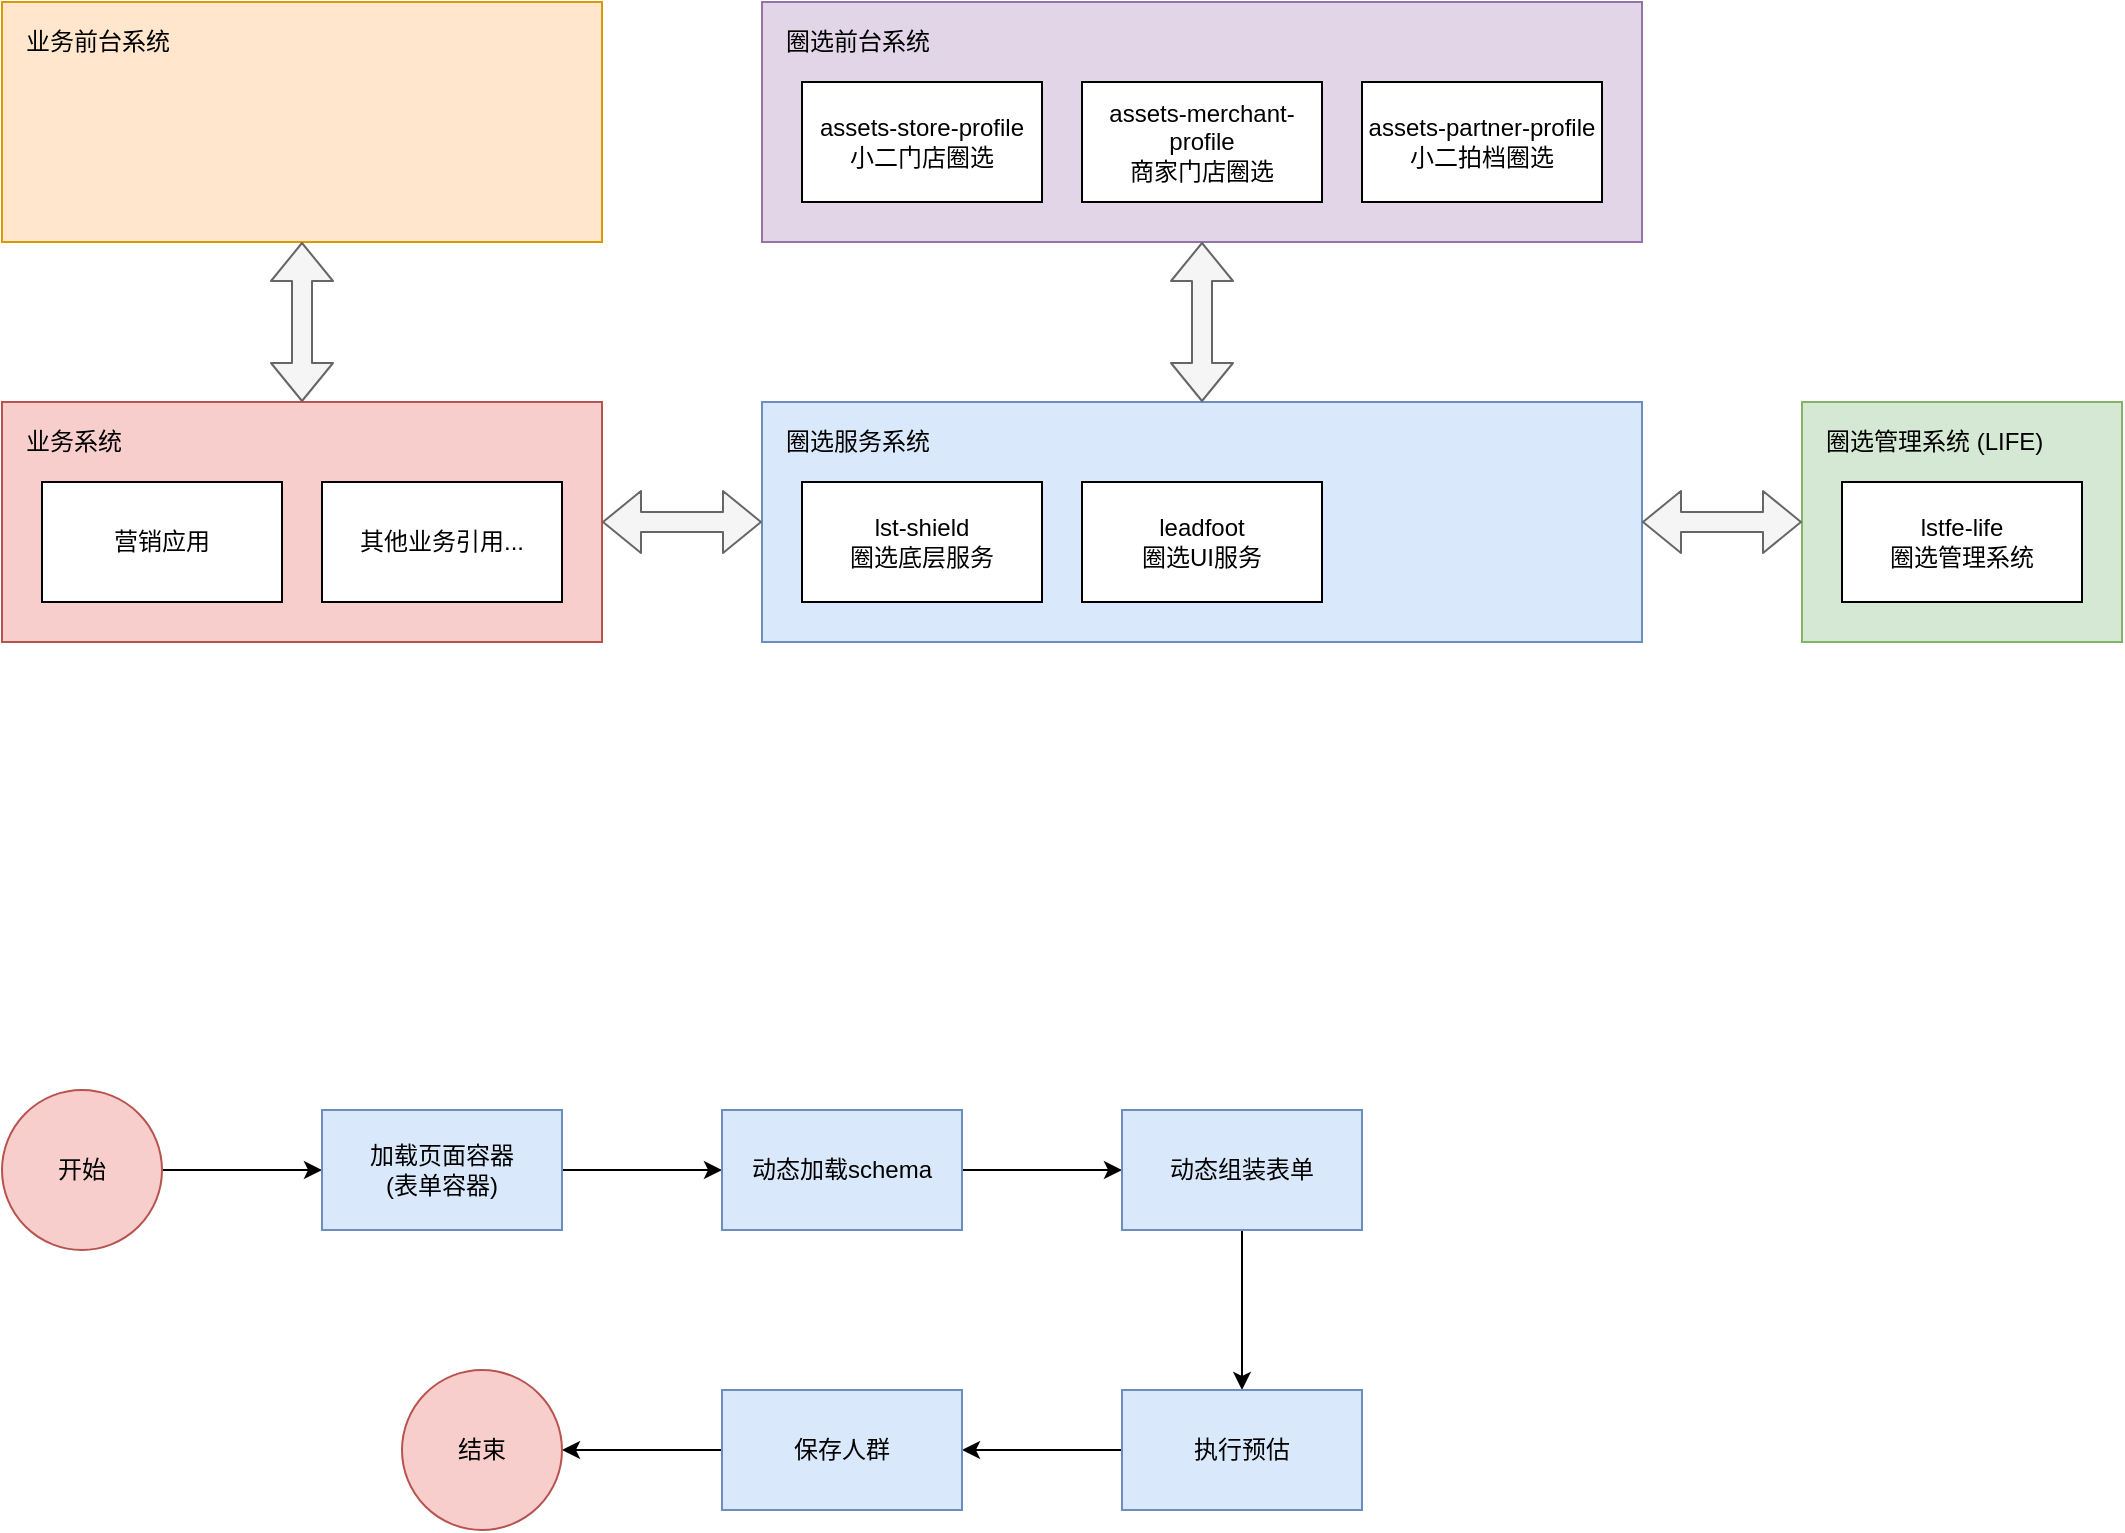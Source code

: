 <mxfile version="12.2.6" type="github" pages="1">
  <diagram id="8mvPLZoNpZ5Y-GIBwJK8" name="Page-1">
    <mxGraphModel dx="1412" dy="780" grid="1" gridSize="10" guides="1" tooltips="1" connect="1" arrows="1" fold="1" page="1" pageScale="1" pageWidth="827" pageHeight="1169" math="0" shadow="0">
      <root>
        <mxCell id="0"/>
        <mxCell id="1" parent="0"/>
        <mxCell id="H5b-eDL3CfRdgLxYvMOx-8" value="" style="rounded=0;whiteSpace=wrap;html=1;fillColor=#dae8fc;strokeColor=#6c8ebf;" vertex="1" parent="1">
          <mxGeometry x="400" y="240" width="440" height="120" as="geometry"/>
        </mxCell>
        <mxCell id="H5b-eDL3CfRdgLxYvMOx-6" value="" style="rounded=0;whiteSpace=wrap;html=1;fillColor=#e1d5e7;strokeColor=#9673a6;" vertex="1" parent="1">
          <mxGeometry x="400" y="40" width="440" height="120" as="geometry"/>
        </mxCell>
        <mxCell id="H5b-eDL3CfRdgLxYvMOx-1" value="assets-store-profile&lt;br&gt;小二门店圈选" style="rounded=0;whiteSpace=wrap;html=1;" vertex="1" parent="1">
          <mxGeometry x="420" y="80" width="120" height="60" as="geometry"/>
        </mxCell>
        <mxCell id="H5b-eDL3CfRdgLxYvMOx-2" value="assets-merchant-profile&lt;br&gt;商家门店圈选" style="rounded=0;whiteSpace=wrap;html=1;" vertex="1" parent="1">
          <mxGeometry x="560" y="80" width="120" height="60" as="geometry"/>
        </mxCell>
        <mxCell id="H5b-eDL3CfRdgLxYvMOx-4" value="assets-partner-profile&lt;br&gt;小二拍档圈选" style="rounded=0;whiteSpace=wrap;html=1;" vertex="1" parent="1">
          <mxGeometry x="700" y="80" width="120" height="60" as="geometry"/>
        </mxCell>
        <mxCell id="H5b-eDL3CfRdgLxYvMOx-7" value="圈选前台系统&amp;nbsp;" style="text;html=1;strokeColor=none;fillColor=none;align=left;verticalAlign=middle;whiteSpace=wrap;rounded=0;" vertex="1" parent="1">
          <mxGeometry x="410" y="50" width="120" height="20" as="geometry"/>
        </mxCell>
        <mxCell id="H5b-eDL3CfRdgLxYvMOx-9" value="圈选服务系统" style="text;html=1;strokeColor=none;fillColor=none;align=left;verticalAlign=middle;whiteSpace=wrap;rounded=0;" vertex="1" parent="1">
          <mxGeometry x="410" y="250" width="120" height="20" as="geometry"/>
        </mxCell>
        <mxCell id="H5b-eDL3CfRdgLxYvMOx-11" value="" style="rounded=0;whiteSpace=wrap;html=1;fillColor=#d5e8d4;strokeColor=#82b366;" vertex="1" parent="1">
          <mxGeometry x="920" y="240" width="160" height="120" as="geometry"/>
        </mxCell>
        <mxCell id="H5b-eDL3CfRdgLxYvMOx-12" value="圈选管理系统 (LIFE)" style="text;html=1;strokeColor=none;fillColor=none;align=left;verticalAlign=middle;whiteSpace=wrap;rounded=0;" vertex="1" parent="1">
          <mxGeometry x="930" y="250" width="130" height="20" as="geometry"/>
        </mxCell>
        <mxCell id="H5b-eDL3CfRdgLxYvMOx-13" value="lstfe-life&lt;br&gt;圈选管理系统" style="rounded=0;whiteSpace=wrap;html=1;" vertex="1" parent="1">
          <mxGeometry x="940" y="280" width="120" height="60" as="geometry"/>
        </mxCell>
        <mxCell id="H5b-eDL3CfRdgLxYvMOx-14" value="" style="shape=flexArrow;endArrow=classic;startArrow=classic;html=1;entryX=0.5;entryY=1;entryDx=0;entryDy=0;fillColor=#f5f5f5;strokeColor=#666666;" edge="1" parent="1" source="H5b-eDL3CfRdgLxYvMOx-8" target="H5b-eDL3CfRdgLxYvMOx-6">
          <mxGeometry width="50" height="50" relative="1" as="geometry">
            <mxPoint x="400" y="430" as="sourcePoint"/>
            <mxPoint x="450" y="380" as="targetPoint"/>
          </mxGeometry>
        </mxCell>
        <mxCell id="H5b-eDL3CfRdgLxYvMOx-15" value="" style="shape=flexArrow;endArrow=classic;startArrow=classic;html=1;entryX=0;entryY=0.5;entryDx=0;entryDy=0;exitX=1;exitY=0.5;exitDx=0;exitDy=0;fillColor=#f5f5f5;strokeColor=#666666;" edge="1" parent="1" source="H5b-eDL3CfRdgLxYvMOx-8" target="H5b-eDL3CfRdgLxYvMOx-11">
          <mxGeometry width="50" height="50" relative="1" as="geometry">
            <mxPoint x="400" y="430" as="sourcePoint"/>
            <mxPoint x="450" y="380" as="targetPoint"/>
          </mxGeometry>
        </mxCell>
        <mxCell id="H5b-eDL3CfRdgLxYvMOx-16" value="lst-shield&lt;br&gt;圈选底层服务" style="rounded=0;whiteSpace=wrap;html=1;align=center;" vertex="1" parent="1">
          <mxGeometry x="420" y="280" width="120" height="60" as="geometry"/>
        </mxCell>
        <mxCell id="H5b-eDL3CfRdgLxYvMOx-17" value="leadfoot&lt;br&gt;圈选UI服务" style="rounded=0;whiteSpace=wrap;html=1;align=center;" vertex="1" parent="1">
          <mxGeometry x="560" y="280" width="120" height="60" as="geometry"/>
        </mxCell>
        <mxCell id="H5b-eDL3CfRdgLxYvMOx-18" value="" style="rounded=0;whiteSpace=wrap;html=1;align=left;fillColor=#f8cecc;strokeColor=#b85450;" vertex="1" parent="1">
          <mxGeometry x="20" y="240" width="300" height="120" as="geometry"/>
        </mxCell>
        <mxCell id="H5b-eDL3CfRdgLxYvMOx-19" value="业务系统" style="text;html=1;strokeColor=none;fillColor=none;align=left;verticalAlign=middle;whiteSpace=wrap;rounded=0;" vertex="1" parent="1">
          <mxGeometry x="30" y="250" width="120" height="20" as="geometry"/>
        </mxCell>
        <mxCell id="H5b-eDL3CfRdgLxYvMOx-20" value="" style="shape=flexArrow;endArrow=classic;startArrow=classic;html=1;entryX=0;entryY=0.5;entryDx=0;entryDy=0;exitX=1;exitY=0.5;exitDx=0;exitDy=0;fillColor=#f5f5f5;strokeColor=#666666;" edge="1" parent="1">
          <mxGeometry width="50" height="50" relative="1" as="geometry">
            <mxPoint x="320" y="300" as="sourcePoint"/>
            <mxPoint x="400" y="300" as="targetPoint"/>
          </mxGeometry>
        </mxCell>
        <mxCell id="H5b-eDL3CfRdgLxYvMOx-21" value="营销应用" style="rounded=0;whiteSpace=wrap;html=1;align=center;" vertex="1" parent="1">
          <mxGeometry x="40" y="280" width="120" height="60" as="geometry"/>
        </mxCell>
        <mxCell id="H5b-eDL3CfRdgLxYvMOx-22" value="其他业务引用..." style="rounded=0;whiteSpace=wrap;html=1;align=center;" vertex="1" parent="1">
          <mxGeometry x="180" y="280" width="120" height="60" as="geometry"/>
        </mxCell>
        <mxCell id="H5b-eDL3CfRdgLxYvMOx-23" value="" style="rounded=0;whiteSpace=wrap;html=1;fillColor=#ffe6cc;strokeColor=#d79b00;" vertex="1" parent="1">
          <mxGeometry x="20" y="40" width="300" height="120" as="geometry"/>
        </mxCell>
        <mxCell id="H5b-eDL3CfRdgLxYvMOx-24" value="" style="shape=flexArrow;endArrow=classic;startArrow=classic;html=1;entryX=0.5;entryY=1;entryDx=0;entryDy=0;fillColor=#f5f5f5;strokeColor=#666666;" edge="1" parent="1">
          <mxGeometry width="50" height="50" relative="1" as="geometry">
            <mxPoint x="170" y="240" as="sourcePoint"/>
            <mxPoint x="170" y="160" as="targetPoint"/>
          </mxGeometry>
        </mxCell>
        <mxCell id="H5b-eDL3CfRdgLxYvMOx-25" value="业务前台系统&amp;nbsp;" style="text;html=1;strokeColor=none;fillColor=none;align=left;verticalAlign=middle;whiteSpace=wrap;rounded=0;" vertex="1" parent="1">
          <mxGeometry x="30" y="50" width="120" height="20" as="geometry"/>
        </mxCell>
        <mxCell id="H5b-eDL3CfRdgLxYvMOx-28" value="" style="edgeStyle=orthogonalEdgeStyle;rounded=0;orthogonalLoop=1;jettySize=auto;html=1;" edge="1" parent="1" source="H5b-eDL3CfRdgLxYvMOx-26">
          <mxGeometry relative="1" as="geometry">
            <mxPoint x="180" y="624" as="targetPoint"/>
          </mxGeometry>
        </mxCell>
        <mxCell id="H5b-eDL3CfRdgLxYvMOx-26" value="开始" style="ellipse;whiteSpace=wrap;html=1;aspect=fixed;align=center;fillColor=#f8cecc;strokeColor=#b85450;" vertex="1" parent="1">
          <mxGeometry x="20" y="584" width="80" height="80" as="geometry"/>
        </mxCell>
        <mxCell id="H5b-eDL3CfRdgLxYvMOx-31" value="" style="edgeStyle=orthogonalEdgeStyle;rounded=0;orthogonalLoop=1;jettySize=auto;html=1;" edge="1" parent="1" source="H5b-eDL3CfRdgLxYvMOx-29" target="H5b-eDL3CfRdgLxYvMOx-30">
          <mxGeometry relative="1" as="geometry"/>
        </mxCell>
        <mxCell id="H5b-eDL3CfRdgLxYvMOx-29" value="加载页面容器&lt;br&gt;(表单容器)" style="rounded=0;whiteSpace=wrap;html=1;align=center;fillColor=#dae8fc;strokeColor=#6c8ebf;" vertex="1" parent="1">
          <mxGeometry x="180" y="594" width="120" height="60" as="geometry"/>
        </mxCell>
        <mxCell id="H5b-eDL3CfRdgLxYvMOx-33" value="" style="edgeStyle=orthogonalEdgeStyle;rounded=0;orthogonalLoop=1;jettySize=auto;html=1;" edge="1" parent="1" source="H5b-eDL3CfRdgLxYvMOx-30" target="H5b-eDL3CfRdgLxYvMOx-32">
          <mxGeometry relative="1" as="geometry"/>
        </mxCell>
        <mxCell id="H5b-eDL3CfRdgLxYvMOx-30" value="动态加载schema" style="rounded=0;whiteSpace=wrap;html=1;align=center;fillColor=#dae8fc;strokeColor=#6c8ebf;" vertex="1" parent="1">
          <mxGeometry x="380" y="594" width="120" height="60" as="geometry"/>
        </mxCell>
        <mxCell id="H5b-eDL3CfRdgLxYvMOx-35" value="" style="edgeStyle=orthogonalEdgeStyle;rounded=0;orthogonalLoop=1;jettySize=auto;html=1;" edge="1" parent="1" source="H5b-eDL3CfRdgLxYvMOx-32" target="H5b-eDL3CfRdgLxYvMOx-34">
          <mxGeometry relative="1" as="geometry"/>
        </mxCell>
        <mxCell id="H5b-eDL3CfRdgLxYvMOx-32" value="动态组装表单" style="rounded=0;whiteSpace=wrap;html=1;align=center;fillColor=#dae8fc;strokeColor=#6c8ebf;" vertex="1" parent="1">
          <mxGeometry x="580" y="594" width="120" height="60" as="geometry"/>
        </mxCell>
        <mxCell id="H5b-eDL3CfRdgLxYvMOx-37" value="" style="edgeStyle=orthogonalEdgeStyle;rounded=0;orthogonalLoop=1;jettySize=auto;html=1;" edge="1" parent="1" source="H5b-eDL3CfRdgLxYvMOx-34" target="H5b-eDL3CfRdgLxYvMOx-36">
          <mxGeometry relative="1" as="geometry"/>
        </mxCell>
        <mxCell id="H5b-eDL3CfRdgLxYvMOx-34" value="执行预估" style="rounded=0;whiteSpace=wrap;html=1;align=center;fillColor=#dae8fc;strokeColor=#6c8ebf;" vertex="1" parent="1">
          <mxGeometry x="580" y="734" width="120" height="60" as="geometry"/>
        </mxCell>
        <mxCell id="H5b-eDL3CfRdgLxYvMOx-39" value="" style="edgeStyle=orthogonalEdgeStyle;rounded=0;orthogonalLoop=1;jettySize=auto;html=1;" edge="1" parent="1" source="H5b-eDL3CfRdgLxYvMOx-36">
          <mxGeometry relative="1" as="geometry">
            <mxPoint x="300" y="764" as="targetPoint"/>
          </mxGeometry>
        </mxCell>
        <mxCell id="H5b-eDL3CfRdgLxYvMOx-36" value="保存人群" style="rounded=0;whiteSpace=wrap;html=1;align=center;fillColor=#dae8fc;strokeColor=#6c8ebf;" vertex="1" parent="1">
          <mxGeometry x="380" y="734" width="120" height="60" as="geometry"/>
        </mxCell>
        <mxCell id="H5b-eDL3CfRdgLxYvMOx-40" value="结束" style="ellipse;whiteSpace=wrap;html=1;aspect=fixed;align=center;fillColor=#f8cecc;strokeColor=#b85450;" vertex="1" parent="1">
          <mxGeometry x="220" y="724" width="80" height="80" as="geometry"/>
        </mxCell>
      </root>
    </mxGraphModel>
  </diagram>
</mxfile>
